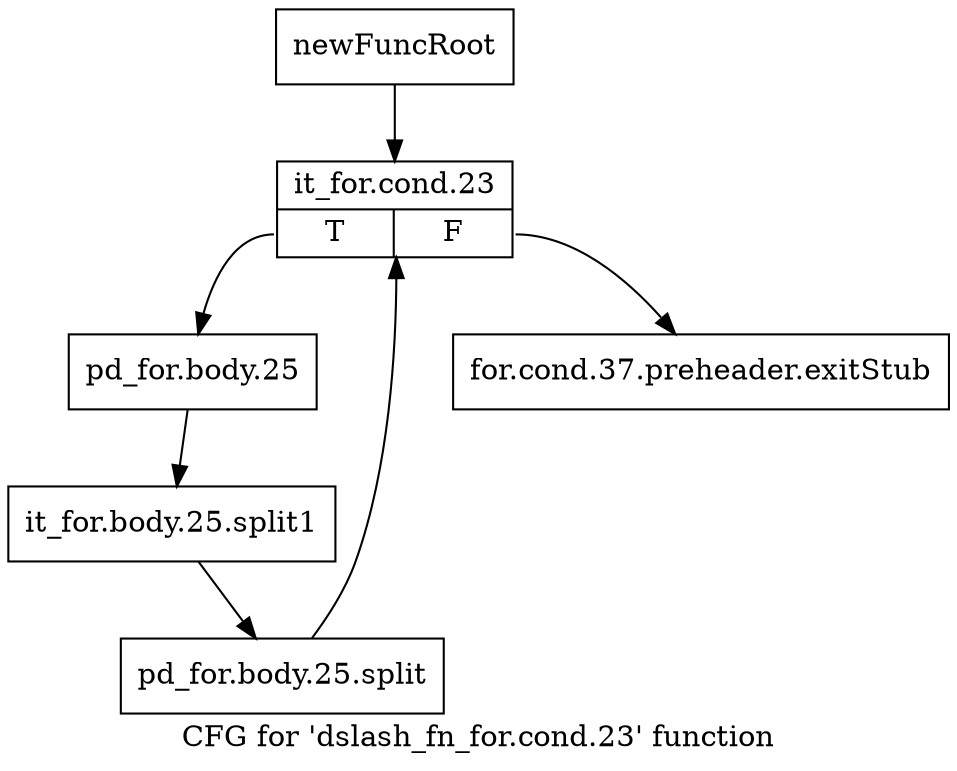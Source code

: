 digraph "CFG for 'dslash_fn_for.cond.23' function" {
	label="CFG for 'dslash_fn_for.cond.23' function";

	Node0x1ad4eb0 [shape=record,label="{newFuncRoot}"];
	Node0x1ad4eb0 -> Node0x1ad53c0;
	Node0x1ad5370 [shape=record,label="{for.cond.37.preheader.exitStub}"];
	Node0x1ad53c0 [shape=record,label="{it_for.cond.23|{<s0>T|<s1>F}}"];
	Node0x1ad53c0:s0 -> Node0x1ad5410;
	Node0x1ad53c0:s1 -> Node0x1ad5370;
	Node0x1ad5410 [shape=record,label="{pd_for.body.25}"];
	Node0x1ad5410 -> Node0x1cd7d80;
	Node0x1cd7d80 [shape=record,label="{it_for.body.25.split1}"];
	Node0x1cd7d80 -> Node0x1cd7f80;
	Node0x1cd7f80 [shape=record,label="{pd_for.body.25.split}"];
	Node0x1cd7f80 -> Node0x1ad53c0;
}
